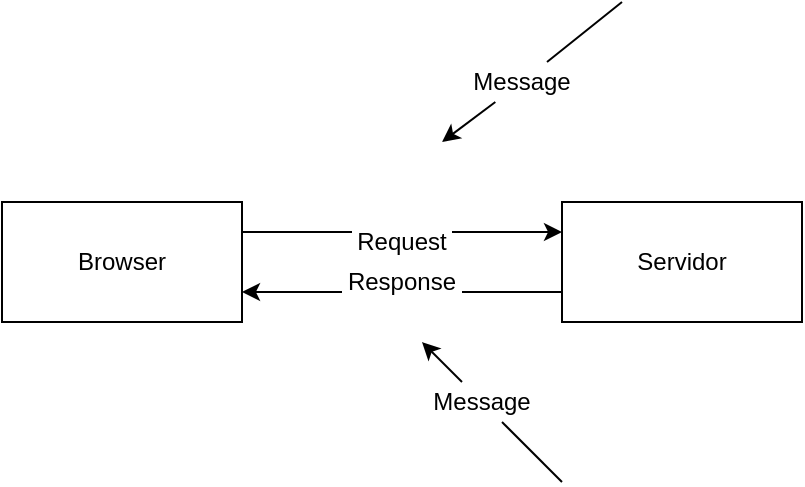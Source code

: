 <mxfile>
    <diagram id="a5XPohLpbr6QBIVVYSWb" name="Página-1">
        <mxGraphModel dx="536" dy="671" grid="1" gridSize="10" guides="1" tooltips="1" connect="1" arrows="1" fold="1" page="1" pageScale="1" pageWidth="827" pageHeight="1169" math="0" shadow="0">
            <root>
                <mxCell id="0"/>
                <mxCell id="1" parent="0"/>
                <mxCell id="13" value="" style="group" vertex="1" connectable="0" parent="1">
                    <mxGeometry x="80" y="230" width="400" height="60" as="geometry"/>
                </mxCell>
                <mxCell id="2" value="Browser" style="rounded=0;whiteSpace=wrap;html=1;" vertex="1" parent="13">
                    <mxGeometry width="120" height="60" as="geometry"/>
                </mxCell>
                <mxCell id="6" style="edgeStyle=orthogonalEdgeStyle;rounded=0;orthogonalLoop=1;jettySize=auto;html=1;exitX=0;exitY=0.75;exitDx=0;exitDy=0;entryX=1;entryY=0.75;entryDx=0;entryDy=0;startArrow=none;" edge="1" parent="13" source="8" target="2">
                    <mxGeometry relative="1" as="geometry"/>
                </mxCell>
                <mxCell id="3" value="Servidor" style="rounded=0;whiteSpace=wrap;html=1;" vertex="1" parent="13">
                    <mxGeometry x="280" width="120" height="60" as="geometry"/>
                </mxCell>
                <mxCell id="8" value="Response" style="text;html=1;strokeColor=none;fillColor=none;align=center;verticalAlign=middle;whiteSpace=wrap;rounded=0;" vertex="1" parent="13">
                    <mxGeometry x="170" y="30" width="60" height="20" as="geometry"/>
                </mxCell>
                <mxCell id="10" value="" style="edgeStyle=orthogonalEdgeStyle;rounded=0;orthogonalLoop=1;jettySize=auto;html=1;exitX=0;exitY=0.75;exitDx=0;exitDy=0;entryX=1;entryY=0.75;entryDx=0;entryDy=0;endArrow=none;fillColor=#FF8000;" edge="1" parent="13" source="3" target="8">
                    <mxGeometry relative="1" as="geometry">
                        <mxPoint x="280" y="45" as="sourcePoint"/>
                        <mxPoint x="120" y="45" as="targetPoint"/>
                    </mxGeometry>
                </mxCell>
                <mxCell id="11" value="Request" style="text;html=1;strokeColor=none;fillColor=none;align=center;verticalAlign=middle;whiteSpace=wrap;rounded=0;" vertex="1" parent="13">
                    <mxGeometry x="175" y="10" width="50" height="20" as="geometry"/>
                </mxCell>
                <mxCell id="5" style="edgeStyle=orthogonalEdgeStyle;rounded=0;orthogonalLoop=1;jettySize=auto;html=1;exitX=1;exitY=0.25;exitDx=0;exitDy=0;entryX=0;entryY=0.25;entryDx=0;entryDy=0;startArrow=none;" edge="1" parent="13" source="11" target="3">
                    <mxGeometry relative="1" as="geometry"/>
                </mxCell>
                <mxCell id="12" value="" style="edgeStyle=orthogonalEdgeStyle;rounded=0;orthogonalLoop=1;jettySize=auto;html=1;exitX=1;exitY=0.25;exitDx=0;exitDy=0;entryX=0;entryY=0.25;entryDx=0;entryDy=0;endArrow=none;" edge="1" parent="13" source="2" target="11">
                    <mxGeometry relative="1" as="geometry">
                        <mxPoint x="120" y="15.0" as="sourcePoint"/>
                        <mxPoint x="280.0" y="15.0" as="targetPoint"/>
                    </mxGeometry>
                </mxCell>
                <mxCell id="19" value="" style="endArrow=classic;html=1;fillColor=#FF8000;startArrow=none;" edge="1" parent="1" source="20">
                    <mxGeometry width="50" height="50" relative="1" as="geometry">
                        <mxPoint x="360" y="370" as="sourcePoint"/>
                        <mxPoint x="290" y="300" as="targetPoint"/>
                    </mxGeometry>
                </mxCell>
                <mxCell id="20" value="Message" style="text;html=1;strokeColor=none;fillColor=none;align=center;verticalAlign=middle;whiteSpace=wrap;rounded=0;" vertex="1" parent="1">
                    <mxGeometry x="300" y="320" width="40" height="20" as="geometry"/>
                </mxCell>
                <mxCell id="21" value="" style="endArrow=none;html=1;fillColor=#FF8000;" edge="1" parent="1" target="20">
                    <mxGeometry width="50" height="50" relative="1" as="geometry">
                        <mxPoint x="360.0" y="370" as="sourcePoint"/>
                        <mxPoint x="290" y="300.0" as="targetPoint"/>
                    </mxGeometry>
                </mxCell>
                <mxCell id="23" value="" style="endArrow=classic;html=1;fillColor=#FF8000;startArrow=none;" edge="1" source="24" parent="1">
                    <mxGeometry width="50" height="50" relative="1" as="geometry">
                        <mxPoint x="380" y="190" as="sourcePoint"/>
                        <mxPoint x="300" y="200" as="targetPoint"/>
                    </mxGeometry>
                </mxCell>
                <mxCell id="24" value="Message" style="text;html=1;strokeColor=none;fillColor=none;align=center;verticalAlign=middle;whiteSpace=wrap;rounded=0;" vertex="1" parent="1">
                    <mxGeometry x="320" y="160" width="40" height="20" as="geometry"/>
                </mxCell>
                <mxCell id="25" value="" style="endArrow=none;html=1;fillColor=#FF8000;" edge="1" target="24" parent="1">
                    <mxGeometry width="50" height="50" relative="1" as="geometry">
                        <mxPoint x="390" y="130" as="sourcePoint"/>
                        <mxPoint x="310" y="120.0" as="targetPoint"/>
                    </mxGeometry>
                </mxCell>
            </root>
        </mxGraphModel>
    </diagram>
</mxfile>